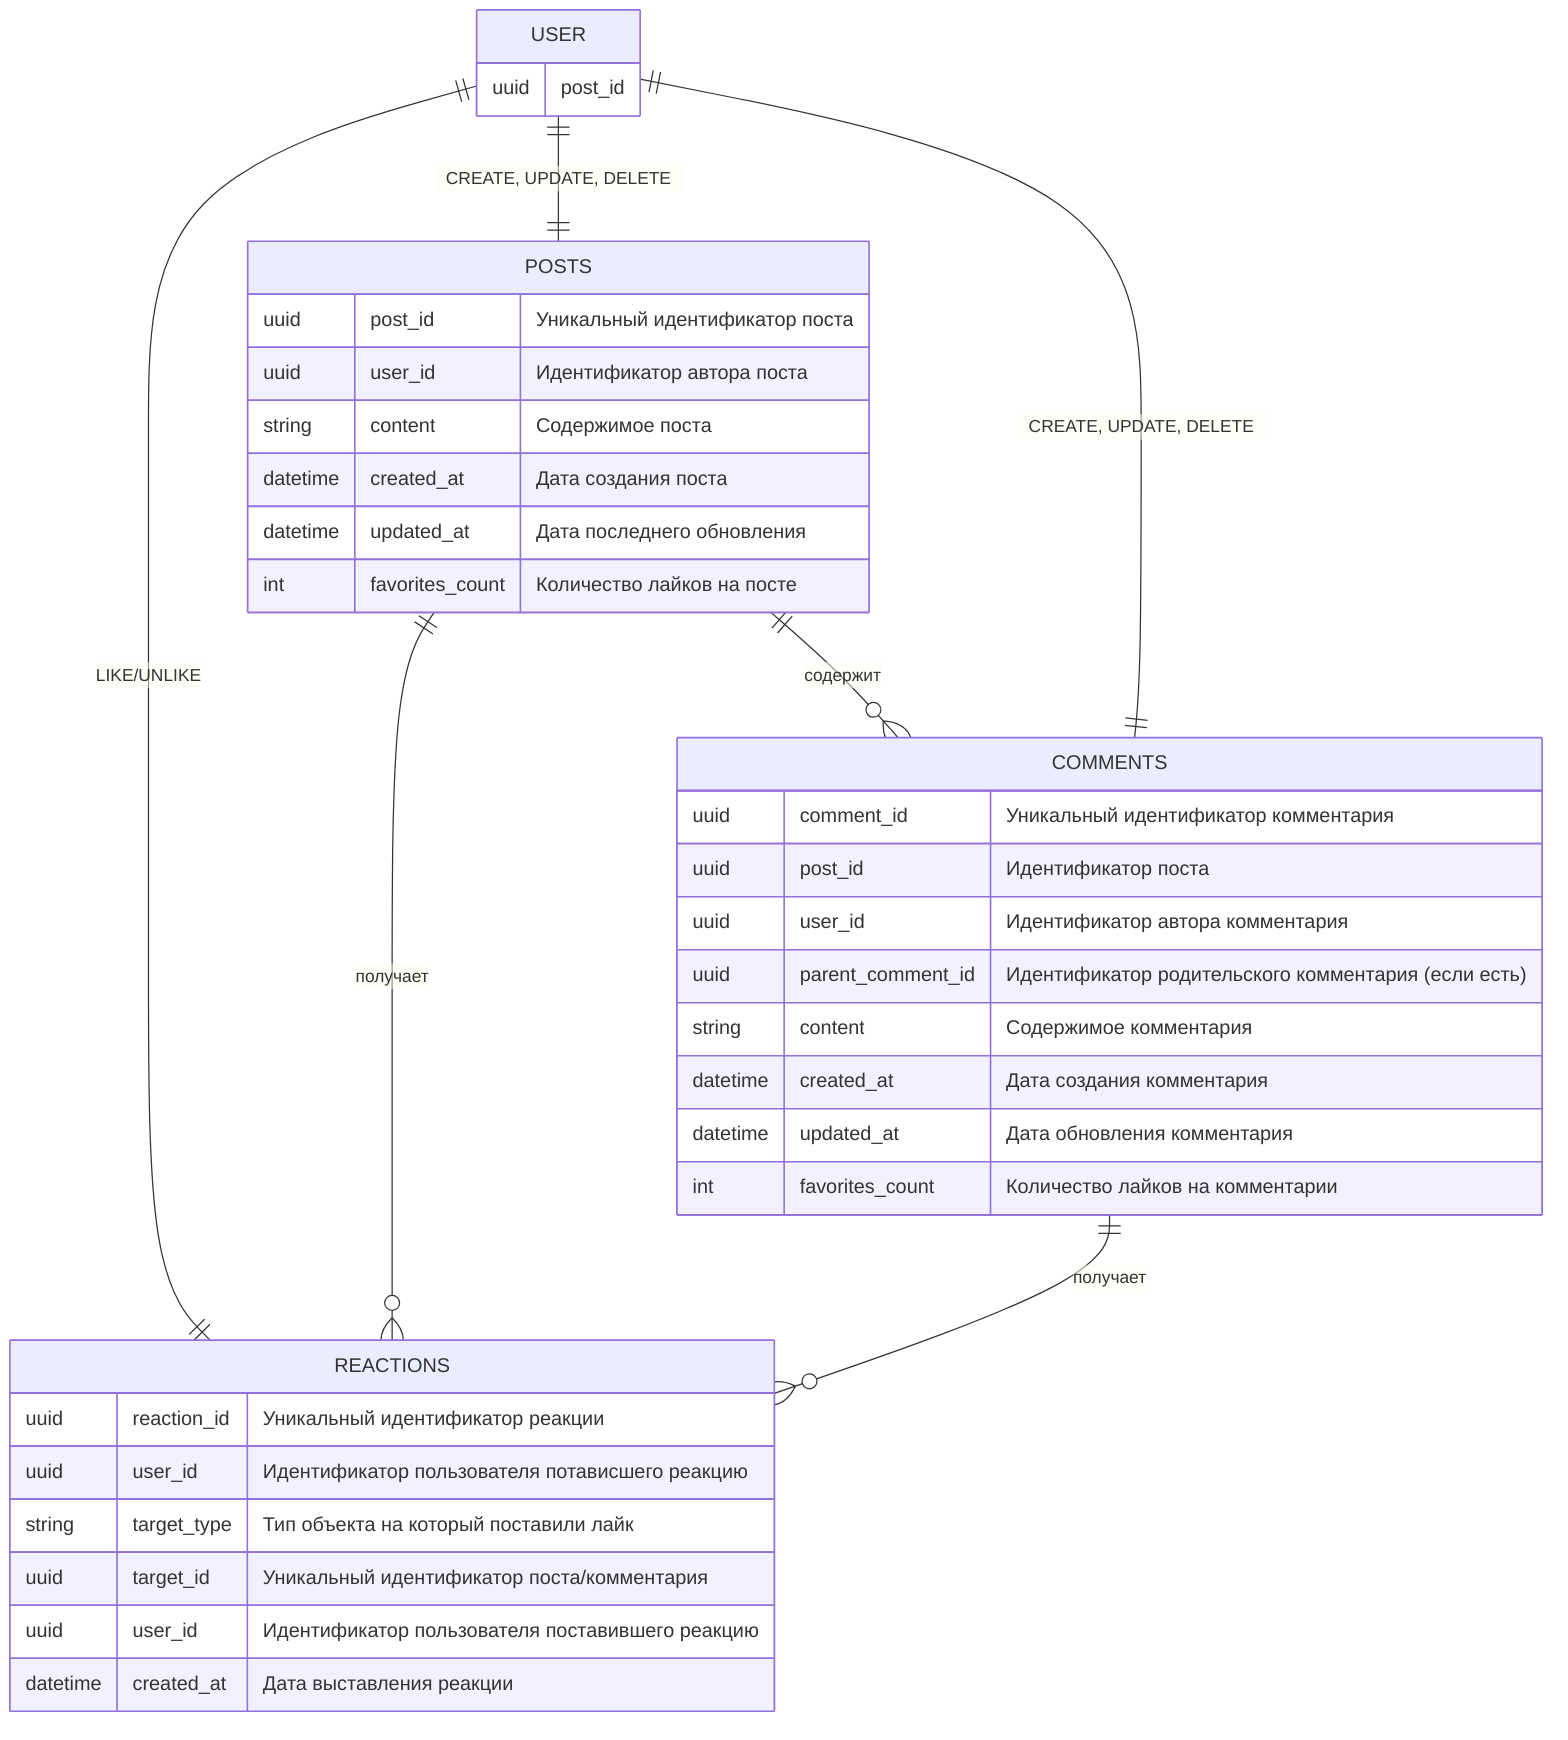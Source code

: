 erDiagram
    USER {
        uuid post_id
    }
    POSTS {
        uuid post_id "Уникальный идентификатор поста"
        uuid user_id "Идентификатор автора поста"
        string content "Содержимое поста"
        datetime created_at "Дата создания поста"
        datetime updated_at "Дата последнего обновления"
        int favorites_count "Количество лайков на посте"
    }
    COMMENTS {
        uuid comment_id "Уникальный идентификатор комментария"
        uuid post_id "Идентификатор поста"
        uuid user_id "Идентификатор автора комментария"
        uuid parent_comment_id "Идентификатор родительского комментария (если есть)"
        string content "Содержимое комментария"
        datetime created_at "Дата создания комментария"
        datetime updated_at "Дата обновления комментария"
        int favorites_count "Количество лайков на комментарии"
    }
    REACTIONS {
        uuid reaction_id "Уникальный идентификатор реакции"
        uuid user_id "Идентификатор пользователя потависшего реакцию"
        string target_type "Тип объекта на который поставили лайк"
        uuid target_id "Уникальный идентификатор поста/комментария"
        uuid user_id "Идентификатор пользователя поставившего реакцию"
        datetime created_at "Дата выставления реакции"
    }

    POSTS ||--o{ COMMENTS : "содержит"
    USER ||--|| POSTS : "CREATE, UPDATE, DELETE"
    USER ||--|| COMMENTS : "CREATE, UPDATE, DELETE"
    USER ||--|| REACTIONS : "LIKE/UNLIKE"
    POSTS ||--o{ REACTIONS : "получает"
    COMMENTS ||--o{ REACTIONS : "получает"